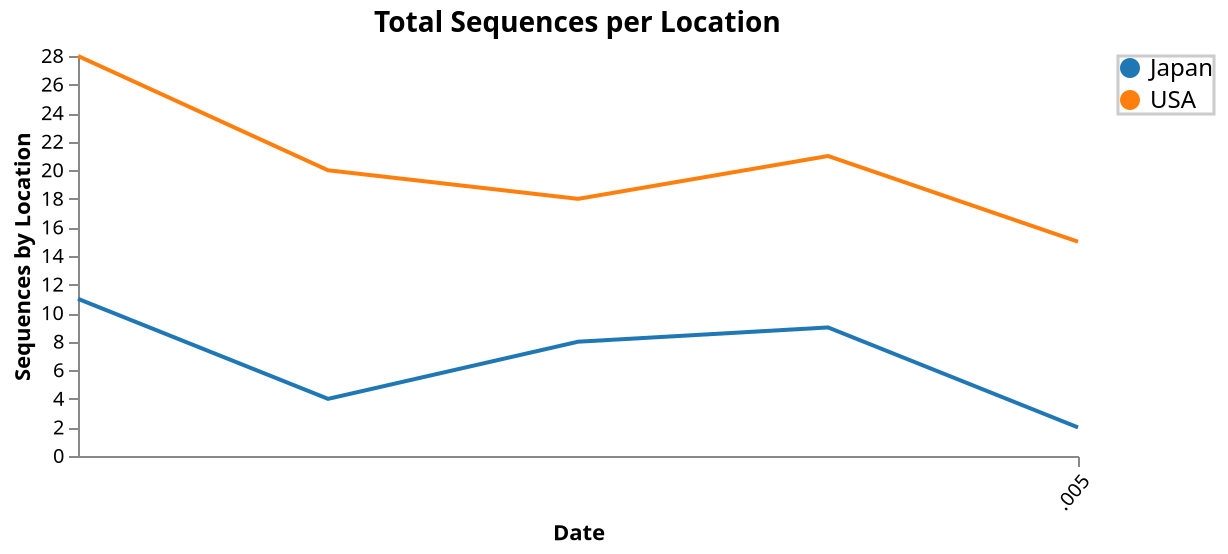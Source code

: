 {
    "$schema": "https://vega.github.io/schema/vega/v5.json",
    "description": "A basic line chart example.",
    "width": 500,
    "height": 200,
    "padding": 5,
    "title": {
        "text": "Total Sequences per Location",
        "anchor": "middle",
        "fontSize": 14,
        "frame": "group",
        "offset": 4
    },
    "signals": [
        {
            "name": "hoverLocation",
            "value": null,
            "on": [
                {
                    "events": "line:mouseover",
                    "update": "{location: datum.c}"
                },
                {
                    "events": "line:mouseout",
                    "update": "null"
                }
            ]
        }
    ],
    "data": [
        {
            "name": "line_data",
            "values": [
                {
                    "c": "USA",
                    "x": 1,
                    "y": "28"
                },
                {
                    "c": "USA",
                    "x": 2,
                    "y": "20"
                },
                {
                    "c": "USA",
                    "x": 3,
                    "y": "18"
                },
                {
                    "c": "USA",
                    "x": 4,
                    "y": "21"
                },
                {
                    "c": "USA",
                    "x": 5,
                    "y": "15"
                },
                {
                    "c": "Japan",
                    "x": 1,
                    "y": "11"
                },
                {
                    "c": "Japan",
                    "x": 2,
                    "y": "4"
                },
                {
                    "c": "Japan",
                    "x": 3,
                    "y": "8"
                },
                {
                    "c": "Japan",
                    "x": 4,
                    "y": "9"
                },
                {
                    "c": "Japan",
                    "x": 5,
                    "y": "2"
                }
            ],
            "transform": [
                {
                    "type": "collect",
                    "sort": {
                        "field": "c"
                    }
                }
            ]
        }
    ],
    "scales": [
        {
            "name": "x",
            "type": "time",
            "range": "width",
            "domain": {
                "data": "line_data",
                "field": "x"
            }
        },
        {
            "name": "y",
            "type": "linear",
            "range": "height",
            "nice": true,
            "zero": true,
            "domain": {
                "data": "line_data",
                "field": "y"
            }
        },
        {
            "name": "color",
            "type": "ordinal",
            "range": {
                "scheme": "category10"
            },
            "domain": {
                "data": "line_data",
                "field": "c"
            }
        }
    ],
    "axes": [
        {
            "orient": "bottom",
            "scale": "x",
            "title": "Date",
            "encode": {
                "labels": {
                    "update": {
                        "angle": {
                            "value": -50
                        },
                        "fontSize": {
                            "value": 10
                        },
                        "align": {
                            "value": "right"
                        }
                    }
                }
            }
        },
        {
            "orient": "left",
            "scale": "y",
            "title": "Sequences by Location"
        }
    ],
    "marks": [
        {
            "type": "group",
            "from": {
                "facet": {
                    "name": "series",
                    "data": "line_data",
                    "groupby": "c"
                }
            },
            "marks": [
                {
                    "type": "line",
                    "from": {
                        "data": "series"
                    },
                    "encode": {
                        "enter": {
                            "x": {
                                "scale": "x",
                                "field": "x"
                            },
                            "y": {
                                "scale": "y",
                                "field": "y"
                            },
                            "stroke": {
                                "scale": "color",
                                "field": "c"
                            },
                            "strokeWidth": {
                                "value": 2
                            },
                            "tooltip": {
                                "signal": "{title: datum.c,'Date': timeFormat(datum.x, '%b %d'), 'Sequences Per Location': datum.y}"
                            }
                        },
                        "update": {
                            "opacity": [
                                {
                                    "test": "hoverLocation == null || datum.c == hoverLocation.location || hoverLocation.location == null",
                                    "value": 1
                                },
                                {
                                    "value": 0.5
                                }
                            ]
                        }
                    }
                }
            ]
        }
    ],
    "legends": [
        {
            "fill": "color",
            "encode": {
                "title": {
                    "update": {
                        "fontSize": {
                            "value": 14
                        }
                    }
                },
                "labels": {
                    "interactive": true,
                    "update": {
                        "fontSize": {
                            "value": 12
                        },
                        "fill": {
                            "value": "black"
                        }
                    }
                },
                "symbols": {
                    "update": {
                        "stroke": {
                            "value": "transparent"
                        }
                    }
                },
                "legend": {
                    "update": {
                        "stroke": {
                            "value": "#ccc"
                        },
                        "strokeWidth": {
                            "value": 1.5
                        }
                    }
                }
            }
        }
    ]
}